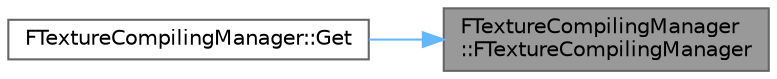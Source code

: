 digraph "FTextureCompilingManager::FTextureCompilingManager"
{
 // INTERACTIVE_SVG=YES
 // LATEX_PDF_SIZE
  bgcolor="transparent";
  edge [fontname=Helvetica,fontsize=10,labelfontname=Helvetica,labelfontsize=10];
  node [fontname=Helvetica,fontsize=10,shape=box,height=0.2,width=0.4];
  rankdir="RL";
  Node1 [id="Node000001",label="FTextureCompilingManager\l::FTextureCompilingManager",height=0.2,width=0.4,color="gray40", fillcolor="grey60", style="filled", fontcolor="black",tooltip=" "];
  Node1 -> Node2 [id="edge1_Node000001_Node000002",dir="back",color="steelblue1",style="solid",tooltip=" "];
  Node2 [id="Node000002",label="FTextureCompilingManager::Get",height=0.2,width=0.4,color="grey40", fillcolor="white", style="filled",URL="$d1/d38/classFTextureCompilingManager.html#a45da73427f59e95414d304edfff33d2d",tooltip=" "];
}
